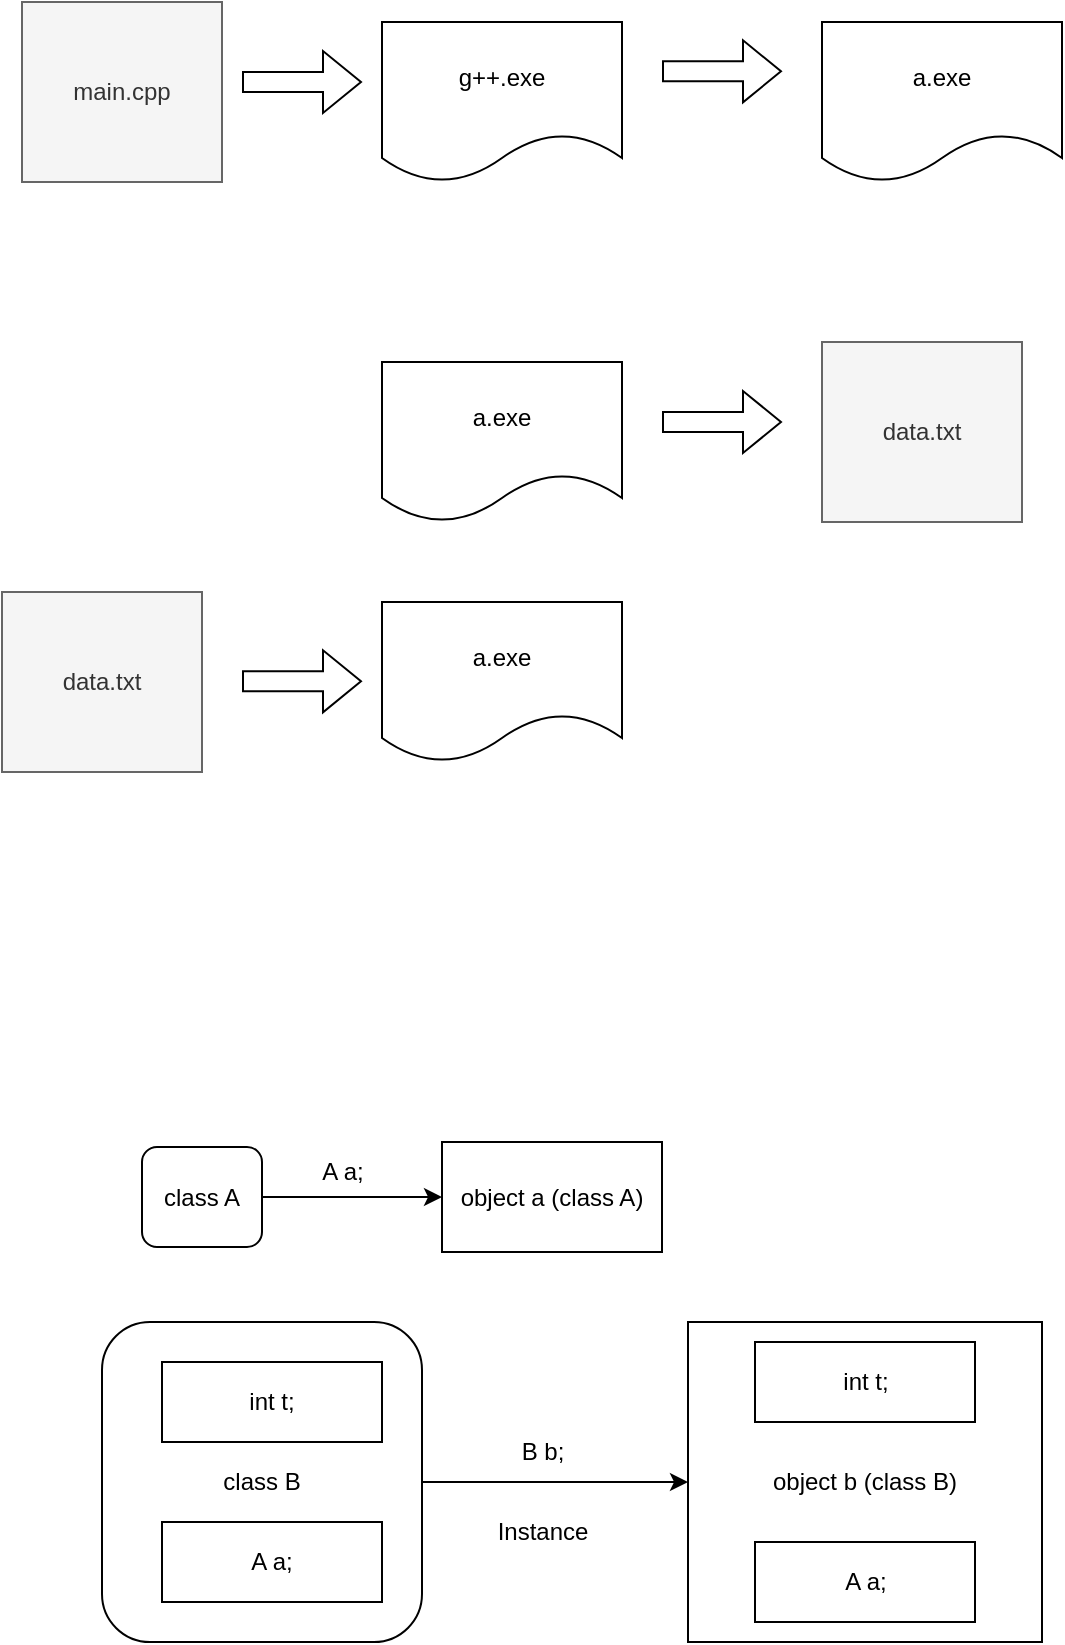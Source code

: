 <mxfile version="24.2.5" type="device">
  <diagram name="第 1 页" id="IDm1j9q_vp5LgwRyx1jN">
    <mxGraphModel dx="713" dy="417" grid="1" gridSize="10" guides="1" tooltips="1" connect="1" arrows="1" fold="1" page="1" pageScale="1" pageWidth="827" pageHeight="1169" math="0" shadow="0">
      <root>
        <mxCell id="0" />
        <mxCell id="1" parent="0" />
        <mxCell id="3iy_UODjo9gK702XgpGL-1" value="main.cpp" style="rounded=0;whiteSpace=wrap;html=1;fillColor=#f5f5f5;fontColor=#333333;strokeColor=#666666;" vertex="1" parent="1">
          <mxGeometry x="80" y="120" width="100" height="90" as="geometry" />
        </mxCell>
        <mxCell id="3iy_UODjo9gK702XgpGL-5" value="g++.exe" style="shape=document;whiteSpace=wrap;html=1;boundedLbl=1;" vertex="1" parent="1">
          <mxGeometry x="260" y="130" width="120" height="80" as="geometry" />
        </mxCell>
        <mxCell id="3iy_UODjo9gK702XgpGL-6" value="" style="shape=flexArrow;endArrow=classic;html=1;rounded=0;" edge="1" parent="1">
          <mxGeometry width="50" height="50" relative="1" as="geometry">
            <mxPoint x="190" y="160" as="sourcePoint" />
            <mxPoint x="250" y="160" as="targetPoint" />
          </mxGeometry>
        </mxCell>
        <mxCell id="3iy_UODjo9gK702XgpGL-7" value="" style="shape=flexArrow;endArrow=classic;html=1;rounded=0;" edge="1" parent="1">
          <mxGeometry width="50" height="50" relative="1" as="geometry">
            <mxPoint x="400" y="154.66" as="sourcePoint" />
            <mxPoint x="460" y="154.66" as="targetPoint" />
          </mxGeometry>
        </mxCell>
        <mxCell id="3iy_UODjo9gK702XgpGL-8" value="a.exe" style="shape=document;whiteSpace=wrap;html=1;boundedLbl=1;" vertex="1" parent="1">
          <mxGeometry x="480" y="130" width="120" height="80" as="geometry" />
        </mxCell>
        <mxCell id="3iy_UODjo9gK702XgpGL-9" value="a.exe" style="shape=document;whiteSpace=wrap;html=1;boundedLbl=1;" vertex="1" parent="1">
          <mxGeometry x="260" y="300" width="120" height="80" as="geometry" />
        </mxCell>
        <mxCell id="3iy_UODjo9gK702XgpGL-10" value="" style="shape=flexArrow;endArrow=classic;html=1;rounded=0;" edge="1" parent="1">
          <mxGeometry width="50" height="50" relative="1" as="geometry">
            <mxPoint x="400" y="330" as="sourcePoint" />
            <mxPoint x="460" y="330" as="targetPoint" />
          </mxGeometry>
        </mxCell>
        <mxCell id="3iy_UODjo9gK702XgpGL-11" value="data.txt" style="rounded=0;whiteSpace=wrap;html=1;fillColor=#f5f5f5;fontColor=#333333;strokeColor=#666666;" vertex="1" parent="1">
          <mxGeometry x="480" y="290" width="100" height="90" as="geometry" />
        </mxCell>
        <mxCell id="3iy_UODjo9gK702XgpGL-12" value="a.exe" style="shape=document;whiteSpace=wrap;html=1;boundedLbl=1;" vertex="1" parent="1">
          <mxGeometry x="260" y="420" width="120" height="80" as="geometry" />
        </mxCell>
        <mxCell id="3iy_UODjo9gK702XgpGL-13" value="data.txt" style="rounded=0;whiteSpace=wrap;html=1;fillColor=#f5f5f5;fontColor=#333333;strokeColor=#666666;" vertex="1" parent="1">
          <mxGeometry x="70" y="415" width="100" height="90" as="geometry" />
        </mxCell>
        <mxCell id="3iy_UODjo9gK702XgpGL-14" value="" style="shape=flexArrow;endArrow=classic;html=1;rounded=0;" edge="1" parent="1">
          <mxGeometry width="50" height="50" relative="1" as="geometry">
            <mxPoint x="190" y="459.66" as="sourcePoint" />
            <mxPoint x="250" y="459.66" as="targetPoint" />
          </mxGeometry>
        </mxCell>
        <mxCell id="3iy_UODjo9gK702XgpGL-17" style="edgeStyle=orthogonalEdgeStyle;rounded=0;orthogonalLoop=1;jettySize=auto;html=1;exitX=1;exitY=0.5;exitDx=0;exitDy=0;entryX=0;entryY=0.5;entryDx=0;entryDy=0;" edge="1" parent="1" source="3iy_UODjo9gK702XgpGL-15" target="3iy_UODjo9gK702XgpGL-16">
          <mxGeometry relative="1" as="geometry" />
        </mxCell>
        <mxCell id="3iy_UODjo9gK702XgpGL-15" value="class A" style="rounded=1;whiteSpace=wrap;html=1;" vertex="1" parent="1">
          <mxGeometry x="140" y="692.5" width="60" height="50" as="geometry" />
        </mxCell>
        <mxCell id="3iy_UODjo9gK702XgpGL-16" value="object a (class A)" style="rounded=0;whiteSpace=wrap;html=1;" vertex="1" parent="1">
          <mxGeometry x="290" y="690" width="110" height="55" as="geometry" />
        </mxCell>
        <mxCell id="3iy_UODjo9gK702XgpGL-25" style="edgeStyle=orthogonalEdgeStyle;rounded=0;orthogonalLoop=1;jettySize=auto;html=1;entryX=0;entryY=0.5;entryDx=0;entryDy=0;" edge="1" parent="1" source="3iy_UODjo9gK702XgpGL-19" target="3iy_UODjo9gK702XgpGL-21">
          <mxGeometry relative="1" as="geometry" />
        </mxCell>
        <mxCell id="3iy_UODjo9gK702XgpGL-19" value="class B" style="rounded=1;whiteSpace=wrap;html=1;" vertex="1" parent="1">
          <mxGeometry x="120" y="780" width="160" height="160" as="geometry" />
        </mxCell>
        <mxCell id="3iy_UODjo9gK702XgpGL-20" value="A a;" style="rounded=0;whiteSpace=wrap;html=1;" vertex="1" parent="1">
          <mxGeometry x="150" y="880" width="110" height="40" as="geometry" />
        </mxCell>
        <mxCell id="3iy_UODjo9gK702XgpGL-21" value="object b (class B)" style="rounded=0;whiteSpace=wrap;html=1;" vertex="1" parent="1">
          <mxGeometry x="413" y="780" width="177" height="160" as="geometry" />
        </mxCell>
        <mxCell id="3iy_UODjo9gK702XgpGL-22" value="A a;" style="rounded=0;whiteSpace=wrap;html=1;" vertex="1" parent="1">
          <mxGeometry x="446.5" y="890" width="110" height="40" as="geometry" />
        </mxCell>
        <mxCell id="3iy_UODjo9gK702XgpGL-23" value="int t;" style="rounded=0;whiteSpace=wrap;html=1;" vertex="1" parent="1">
          <mxGeometry x="150" y="800" width="110" height="40" as="geometry" />
        </mxCell>
        <mxCell id="3iy_UODjo9gK702XgpGL-24" value="int t;" style="rounded=0;whiteSpace=wrap;html=1;" vertex="1" parent="1">
          <mxGeometry x="446.5" y="790" width="110" height="40" as="geometry" />
        </mxCell>
        <mxCell id="3iy_UODjo9gK702XgpGL-26" value="B b;" style="text;html=1;align=center;verticalAlign=middle;resizable=0;points=[];autosize=1;strokeColor=none;fillColor=none;" vertex="1" parent="1">
          <mxGeometry x="320" y="830" width="40" height="30" as="geometry" />
        </mxCell>
        <mxCell id="3iy_UODjo9gK702XgpGL-27" value="A a;" style="text;html=1;align=center;verticalAlign=middle;resizable=0;points=[];autosize=1;strokeColor=none;fillColor=none;" vertex="1" parent="1">
          <mxGeometry x="220" y="690" width="40" height="30" as="geometry" />
        </mxCell>
        <mxCell id="3iy_UODjo9gK702XgpGL-28" value="Instance" style="text;html=1;align=center;verticalAlign=middle;resizable=0;points=[];autosize=1;strokeColor=none;fillColor=none;" vertex="1" parent="1">
          <mxGeometry x="305" y="870" width="70" height="30" as="geometry" />
        </mxCell>
      </root>
    </mxGraphModel>
  </diagram>
</mxfile>
